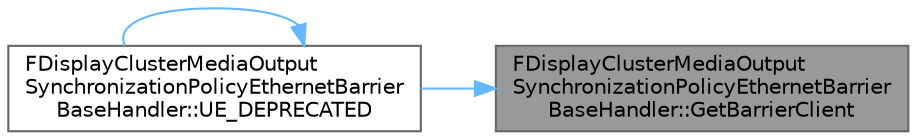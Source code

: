 digraph "FDisplayClusterMediaOutputSynchronizationPolicyEthernetBarrierBaseHandler::GetBarrierClient"
{
 // INTERACTIVE_SVG=YES
 // LATEX_PDF_SIZE
  bgcolor="transparent";
  edge [fontname=Helvetica,fontsize=10,labelfontname=Helvetica,labelfontsize=10];
  node [fontname=Helvetica,fontsize=10,shape=box,height=0.2,width=0.4];
  rankdir="RL";
  Node1 [id="Node000001",label="FDisplayClusterMediaOutput\lSynchronizationPolicyEthernetBarrier\lBaseHandler::GetBarrierClient",height=0.2,width=0.4,color="gray40", fillcolor="grey60", style="filled", fontcolor="black",tooltip="Returns barrier client created for this sync policy."];
  Node1 -> Node2 [id="edge1_Node000001_Node000002",dir="back",color="steelblue1",style="solid",tooltip=" "];
  Node2 [id="Node000002",label="FDisplayClusterMediaOutput\lSynchronizationPolicyEthernetBarrier\lBaseHandler::UE_DEPRECATED",height=0.2,width=0.4,color="grey40", fillcolor="white", style="filled",URL="$d7/d90/classFDisplayClusterMediaOutputSynchronizationPolicyEthernetBarrierBaseHandler.html#a9e05db9f1738582fff6432777c1e5e9d",tooltip="Returns barrier client created for this sync policy."];
  Node2 -> Node2 [id="edge2_Node000002_Node000002",dir="back",color="steelblue1",style="solid",tooltip=" "];
}
